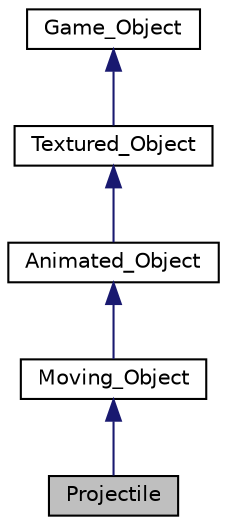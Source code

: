 digraph "Projectile"
{
 // LATEX_PDF_SIZE
  edge [fontname="Helvetica",fontsize="10",labelfontname="Helvetica",labelfontsize="10"];
  node [fontname="Helvetica",fontsize="10",shape=record];
  Node1 [label="Projectile",height=0.2,width=0.4,color="black", fillcolor="grey75", style="filled", fontcolor="black",tooltip=" "];
  Node2 -> Node1 [dir="back",color="midnightblue",fontsize="10",style="solid"];
  Node2 [label="Moving_Object",height=0.2,width=0.4,color="black", fillcolor="white", style="filled",URL="$classMoving__Object.html",tooltip=" "];
  Node3 -> Node2 [dir="back",color="midnightblue",fontsize="10",style="solid"];
  Node3 [label="Animated_Object",height=0.2,width=0.4,color="black", fillcolor="white", style="filled",URL="$classAnimated__Object.html",tooltip=" "];
  Node4 -> Node3 [dir="back",color="midnightblue",fontsize="10",style="solid"];
  Node4 [label="Textured_Object",height=0.2,width=0.4,color="black", fillcolor="white", style="filled",URL="$classTextured__Object.html",tooltip=" "];
  Node5 -> Node4 [dir="back",color="midnightblue",fontsize="10",style="solid"];
  Node5 [label="Game_Object",height=0.2,width=0.4,color="black", fillcolor="white", style="filled",URL="$classGame__Object.html",tooltip=" "];
}
